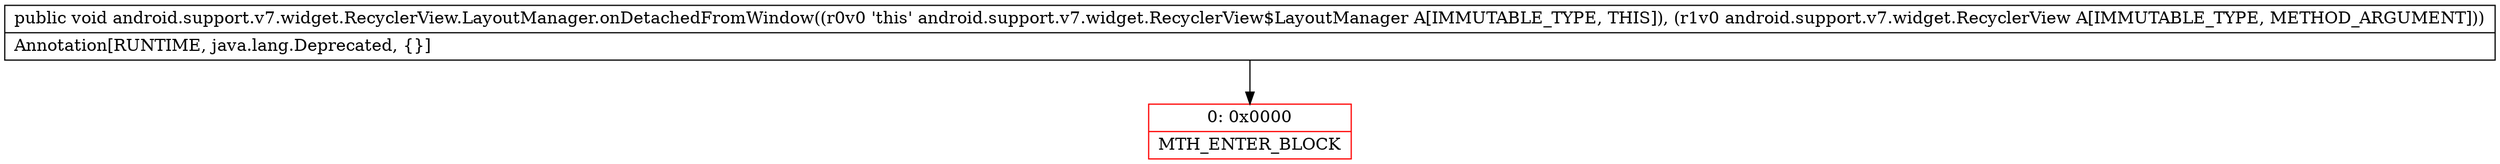 digraph "CFG forandroid.support.v7.widget.RecyclerView.LayoutManager.onDetachedFromWindow(Landroid\/support\/v7\/widget\/RecyclerView;)V" {
subgraph cluster_Region_1231467198 {
label = "R(0)";
node [shape=record,color=blue];
}
Node_0 [shape=record,color=red,label="{0\:\ 0x0000|MTH_ENTER_BLOCK\l}"];
MethodNode[shape=record,label="{public void android.support.v7.widget.RecyclerView.LayoutManager.onDetachedFromWindow((r0v0 'this' android.support.v7.widget.RecyclerView$LayoutManager A[IMMUTABLE_TYPE, THIS]), (r1v0 android.support.v7.widget.RecyclerView A[IMMUTABLE_TYPE, METHOD_ARGUMENT]))  | Annotation[RUNTIME, java.lang.Deprecated, \{\}]\l}"];
MethodNode -> Node_0;
}

